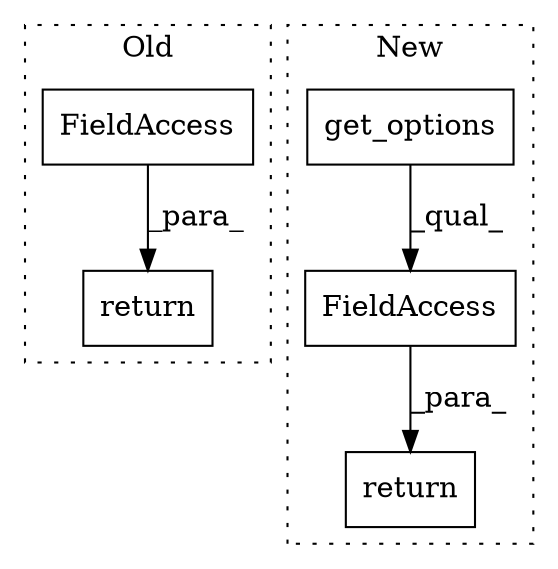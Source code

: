 digraph G {
subgraph cluster0 {
1 [label="return" a="41" s="4810" l="7" shape="box"];
5 [label="FieldAccess" a="22" s="4817" l="19" shape="box"];
label = "Old";
style="dotted";
}
subgraph cluster1 {
2 [label="get_options" a="32" s="4039" l="13" shape="box"];
3 [label="FieldAccess" a="22" s="4034" l="32" shape="box"];
4 [label="return" a="41" s="4027" l="7" shape="box"];
label = "New";
style="dotted";
}
2 -> 3 [label="_qual_"];
3 -> 4 [label="_para_"];
5 -> 1 [label="_para_"];
}